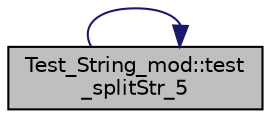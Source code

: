 digraph "Test_String_mod::test_splitStr_5"
{
 // LATEX_PDF_SIZE
  edge [fontname="Helvetica",fontsize="10",labelfontname="Helvetica",labelfontsize="10"];
  node [fontname="Helvetica",fontsize="10",shape=record];
  rankdir="LR";
  Node1 [label="Test_String_mod::test\l_splitStr_5",height=0.2,width=0.4,color="black", fillcolor="grey75", style="filled", fontcolor="black",tooltip="When the input delim is empty, the whole string should be returned."];
  Node1 -> Node1 [color="midnightblue",fontsize="10",style="solid",fontname="Helvetica"];
}

